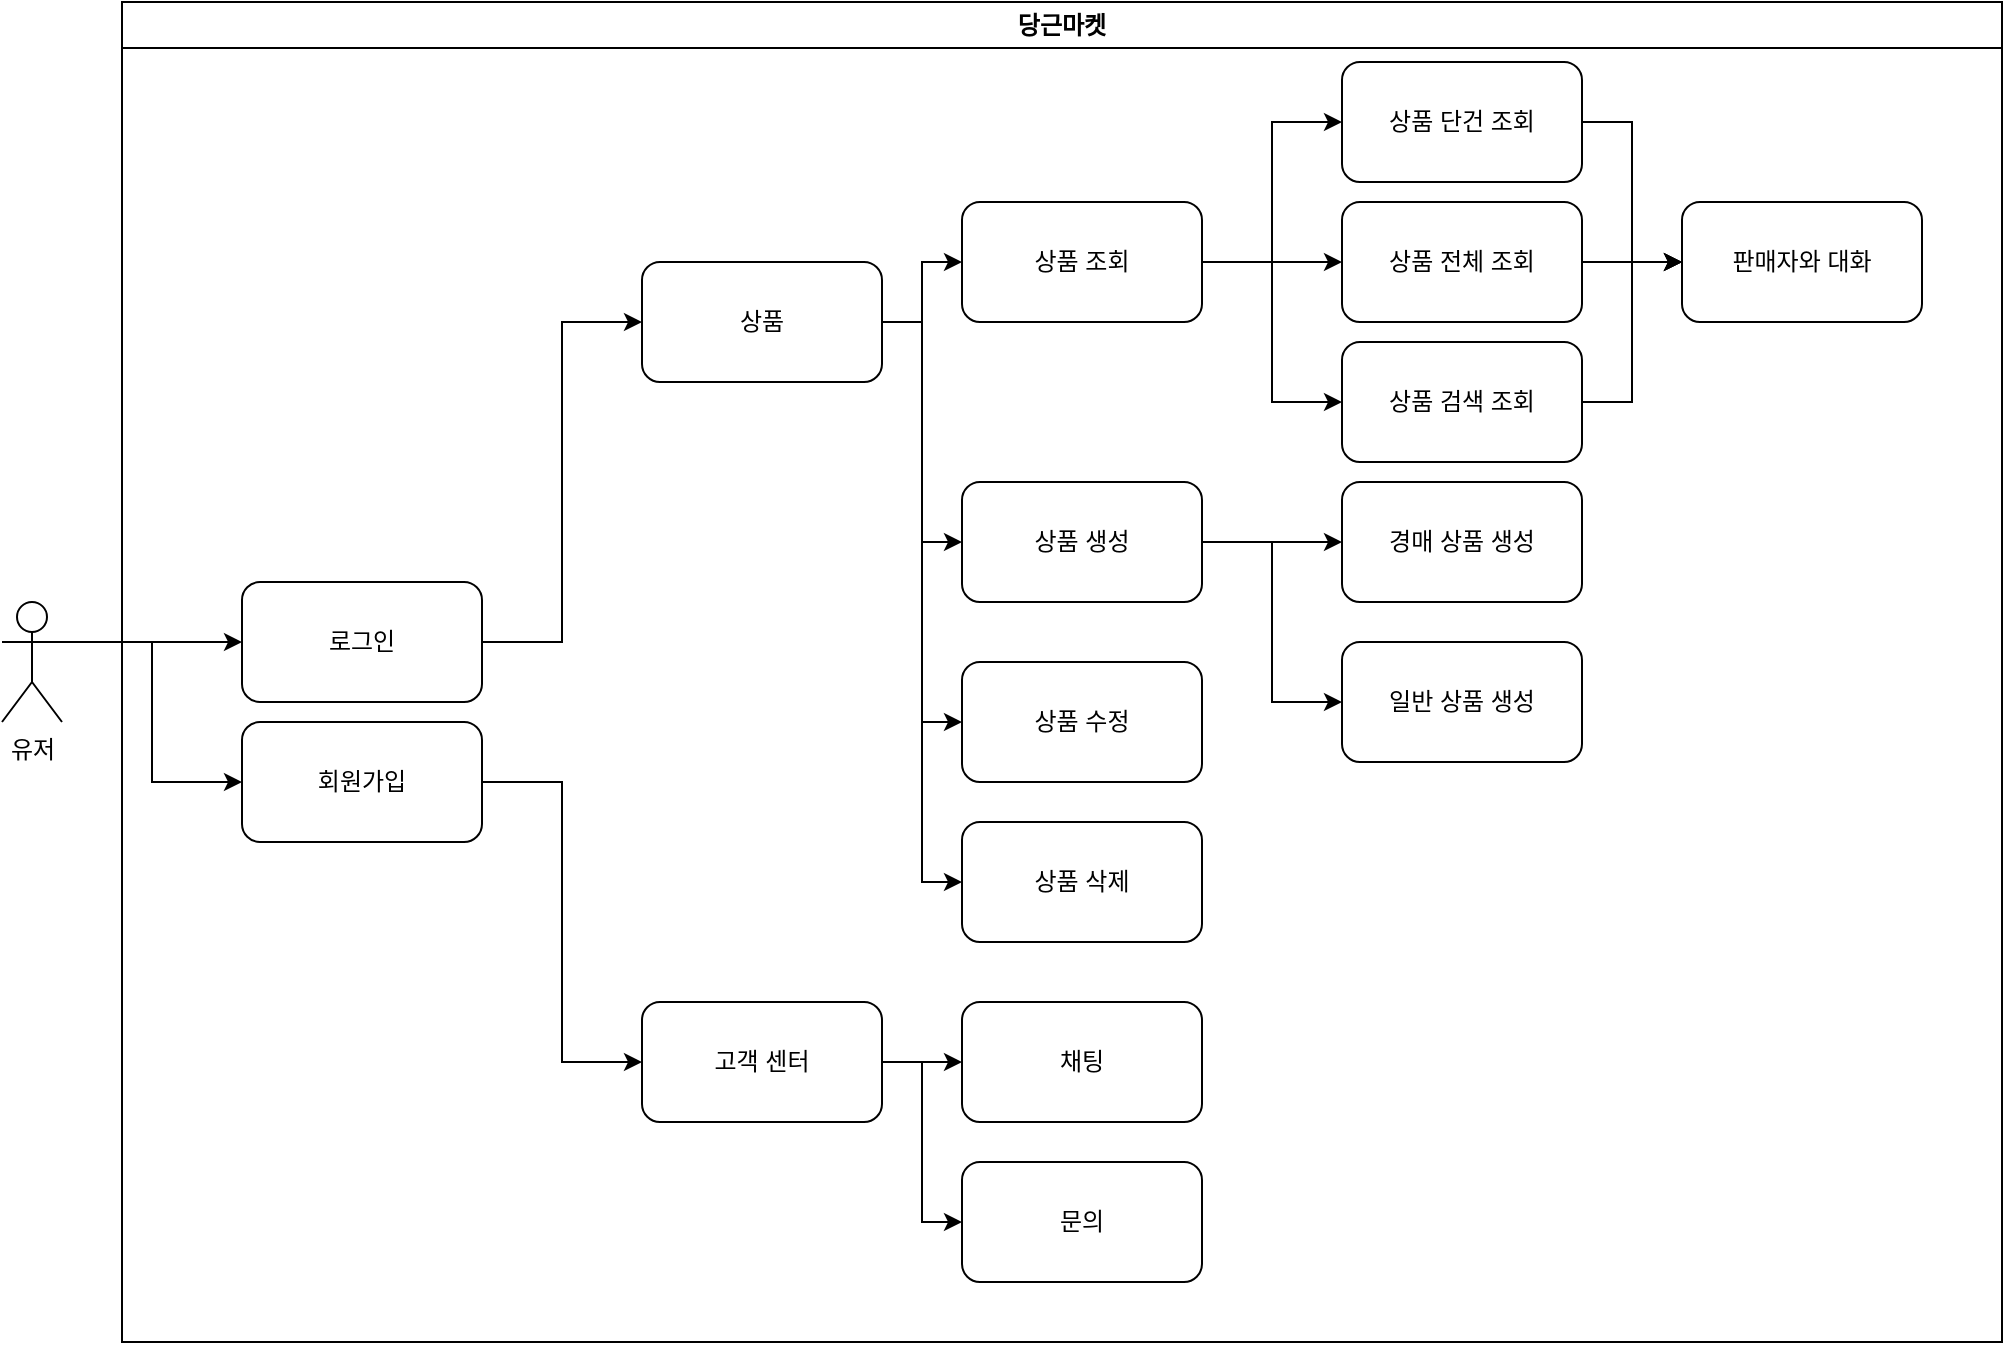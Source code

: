 <mxfile version="21.5.0" type="github">
  <diagram name="페이지-1" id="V4UKIX_Ykp5ovj9eztqy">
    <mxGraphModel dx="2261" dy="796" grid="1" gridSize="10" guides="1" tooltips="1" connect="1" arrows="1" fold="1" page="1" pageScale="1" pageWidth="827" pageHeight="1169" math="0" shadow="0">
      <root>
        <mxCell id="0" />
        <mxCell id="1" parent="0" />
        <mxCell id="_Ivw8oaos_YPIs7JbP6X-40" style="edgeStyle=orthogonalEdgeStyle;rounded=0;orthogonalLoop=1;jettySize=auto;html=1;exitX=1;exitY=0.333;exitDx=0;exitDy=0;exitPerimeter=0;entryX=0;entryY=0.5;entryDx=0;entryDy=0;" edge="1" parent="1" source="_Ivw8oaos_YPIs7JbP6X-1" target="_Ivw8oaos_YPIs7JbP6X-38">
          <mxGeometry relative="1" as="geometry" />
        </mxCell>
        <mxCell id="_Ivw8oaos_YPIs7JbP6X-41" style="edgeStyle=orthogonalEdgeStyle;rounded=0;orthogonalLoop=1;jettySize=auto;html=1;exitX=1;exitY=0.333;exitDx=0;exitDy=0;exitPerimeter=0;entryX=0;entryY=0.5;entryDx=0;entryDy=0;" edge="1" parent="1" source="_Ivw8oaos_YPIs7JbP6X-1" target="_Ivw8oaos_YPIs7JbP6X-39">
          <mxGeometry relative="1" as="geometry" />
        </mxCell>
        <mxCell id="_Ivw8oaos_YPIs7JbP6X-1" value="유저" style="shape=umlActor;verticalLabelPosition=bottom;verticalAlign=top;html=1;outlineConnect=0;" vertex="1" parent="1">
          <mxGeometry x="-60" y="320" width="30" height="60" as="geometry" />
        </mxCell>
        <mxCell id="_Ivw8oaos_YPIs7JbP6X-2" value="당근마켓" style="swimlane;whiteSpace=wrap;html=1;" vertex="1" parent="1">
          <mxGeometry y="20" width="940" height="670" as="geometry" />
        </mxCell>
        <mxCell id="_Ivw8oaos_YPIs7JbP6X-17" style="edgeStyle=orthogonalEdgeStyle;rounded=0;orthogonalLoop=1;jettySize=auto;html=1;exitX=1;exitY=0.5;exitDx=0;exitDy=0;entryX=0;entryY=0.5;entryDx=0;entryDy=0;" edge="1" parent="_Ivw8oaos_YPIs7JbP6X-2" source="_Ivw8oaos_YPIs7JbP6X-3" target="_Ivw8oaos_YPIs7JbP6X-4">
          <mxGeometry relative="1" as="geometry" />
        </mxCell>
        <mxCell id="_Ivw8oaos_YPIs7JbP6X-18" style="edgeStyle=orthogonalEdgeStyle;rounded=0;orthogonalLoop=1;jettySize=auto;html=1;exitX=1;exitY=0.5;exitDx=0;exitDy=0;entryX=0;entryY=0.5;entryDx=0;entryDy=0;" edge="1" parent="_Ivw8oaos_YPIs7JbP6X-2" source="_Ivw8oaos_YPIs7JbP6X-3" target="_Ivw8oaos_YPIs7JbP6X-5">
          <mxGeometry relative="1" as="geometry" />
        </mxCell>
        <mxCell id="_Ivw8oaos_YPIs7JbP6X-19" style="edgeStyle=orthogonalEdgeStyle;rounded=0;orthogonalLoop=1;jettySize=auto;html=1;exitX=1;exitY=0.5;exitDx=0;exitDy=0;entryX=0;entryY=0.5;entryDx=0;entryDy=0;" edge="1" parent="_Ivw8oaos_YPIs7JbP6X-2" source="_Ivw8oaos_YPIs7JbP6X-3" target="_Ivw8oaos_YPIs7JbP6X-6">
          <mxGeometry relative="1" as="geometry" />
        </mxCell>
        <mxCell id="_Ivw8oaos_YPIs7JbP6X-20" style="edgeStyle=orthogonalEdgeStyle;rounded=0;orthogonalLoop=1;jettySize=auto;html=1;exitX=1;exitY=0.5;exitDx=0;exitDy=0;entryX=0;entryY=0.5;entryDx=0;entryDy=0;" edge="1" parent="_Ivw8oaos_YPIs7JbP6X-2" source="_Ivw8oaos_YPIs7JbP6X-3" target="_Ivw8oaos_YPIs7JbP6X-7">
          <mxGeometry relative="1" as="geometry" />
        </mxCell>
        <mxCell id="_Ivw8oaos_YPIs7JbP6X-3" value="상품" style="rounded=1;whiteSpace=wrap;html=1;" vertex="1" parent="_Ivw8oaos_YPIs7JbP6X-2">
          <mxGeometry x="260" y="130" width="120" height="60" as="geometry" />
        </mxCell>
        <mxCell id="_Ivw8oaos_YPIs7JbP6X-21" style="edgeStyle=orthogonalEdgeStyle;rounded=0;orthogonalLoop=1;jettySize=auto;html=1;exitX=1;exitY=0.5;exitDx=0;exitDy=0;entryX=0;entryY=0.5;entryDx=0;entryDy=0;" edge="1" parent="_Ivw8oaos_YPIs7JbP6X-2" source="_Ivw8oaos_YPIs7JbP6X-4" target="_Ivw8oaos_YPIs7JbP6X-9">
          <mxGeometry relative="1" as="geometry" />
        </mxCell>
        <mxCell id="_Ivw8oaos_YPIs7JbP6X-23" style="edgeStyle=orthogonalEdgeStyle;rounded=0;orthogonalLoop=1;jettySize=auto;html=1;exitX=1;exitY=0.5;exitDx=0;exitDy=0;entryX=0;entryY=0.5;entryDx=0;entryDy=0;" edge="1" parent="_Ivw8oaos_YPIs7JbP6X-2" source="_Ivw8oaos_YPIs7JbP6X-4" target="_Ivw8oaos_YPIs7JbP6X-8">
          <mxGeometry relative="1" as="geometry" />
        </mxCell>
        <mxCell id="_Ivw8oaos_YPIs7JbP6X-24" style="edgeStyle=orthogonalEdgeStyle;rounded=0;orthogonalLoop=1;jettySize=auto;html=1;exitX=1;exitY=0.5;exitDx=0;exitDy=0;entryX=0;entryY=0.5;entryDx=0;entryDy=0;" edge="1" parent="_Ivw8oaos_YPIs7JbP6X-2" source="_Ivw8oaos_YPIs7JbP6X-4" target="_Ivw8oaos_YPIs7JbP6X-10">
          <mxGeometry relative="1" as="geometry" />
        </mxCell>
        <mxCell id="_Ivw8oaos_YPIs7JbP6X-4" value="상품 조회" style="rounded=1;whiteSpace=wrap;html=1;" vertex="1" parent="_Ivw8oaos_YPIs7JbP6X-2">
          <mxGeometry x="420" y="100" width="120" height="60" as="geometry" />
        </mxCell>
        <mxCell id="_Ivw8oaos_YPIs7JbP6X-36" style="edgeStyle=orthogonalEdgeStyle;rounded=0;orthogonalLoop=1;jettySize=auto;html=1;exitX=1;exitY=0.5;exitDx=0;exitDy=0;entryX=0;entryY=0.5;entryDx=0;entryDy=0;" edge="1" parent="_Ivw8oaos_YPIs7JbP6X-2" source="_Ivw8oaos_YPIs7JbP6X-5" target="_Ivw8oaos_YPIs7JbP6X-33">
          <mxGeometry relative="1" as="geometry" />
        </mxCell>
        <mxCell id="_Ivw8oaos_YPIs7JbP6X-37" style="edgeStyle=orthogonalEdgeStyle;rounded=0;orthogonalLoop=1;jettySize=auto;html=1;exitX=1;exitY=0.5;exitDx=0;exitDy=0;entryX=0;entryY=0.5;entryDx=0;entryDy=0;" edge="1" parent="_Ivw8oaos_YPIs7JbP6X-2" source="_Ivw8oaos_YPIs7JbP6X-5" target="_Ivw8oaos_YPIs7JbP6X-35">
          <mxGeometry relative="1" as="geometry" />
        </mxCell>
        <mxCell id="_Ivw8oaos_YPIs7JbP6X-5" value="상품 생성" style="rounded=1;whiteSpace=wrap;html=1;" vertex="1" parent="_Ivw8oaos_YPIs7JbP6X-2">
          <mxGeometry x="420" y="240" width="120" height="60" as="geometry" />
        </mxCell>
        <mxCell id="_Ivw8oaos_YPIs7JbP6X-6" value="상품 수정" style="rounded=1;whiteSpace=wrap;html=1;" vertex="1" parent="_Ivw8oaos_YPIs7JbP6X-2">
          <mxGeometry x="420" y="330" width="120" height="60" as="geometry" />
        </mxCell>
        <mxCell id="_Ivw8oaos_YPIs7JbP6X-7" value="상품 삭제" style="rounded=1;whiteSpace=wrap;html=1;" vertex="1" parent="_Ivw8oaos_YPIs7JbP6X-2">
          <mxGeometry x="420" y="410" width="120" height="60" as="geometry" />
        </mxCell>
        <mxCell id="_Ivw8oaos_YPIs7JbP6X-26" style="edgeStyle=orthogonalEdgeStyle;rounded=0;orthogonalLoop=1;jettySize=auto;html=1;exitX=1;exitY=0.5;exitDx=0;exitDy=0;entryX=0;entryY=0.5;entryDx=0;entryDy=0;" edge="1" parent="_Ivw8oaos_YPIs7JbP6X-2" source="_Ivw8oaos_YPIs7JbP6X-8" target="_Ivw8oaos_YPIs7JbP6X-11">
          <mxGeometry relative="1" as="geometry" />
        </mxCell>
        <mxCell id="_Ivw8oaos_YPIs7JbP6X-8" value="상품 단건 조회" style="rounded=1;whiteSpace=wrap;html=1;" vertex="1" parent="_Ivw8oaos_YPIs7JbP6X-2">
          <mxGeometry x="610" y="30" width="120" height="60" as="geometry" />
        </mxCell>
        <mxCell id="_Ivw8oaos_YPIs7JbP6X-25" style="edgeStyle=orthogonalEdgeStyle;rounded=0;orthogonalLoop=1;jettySize=auto;html=1;exitX=1;exitY=0.5;exitDx=0;exitDy=0;entryX=0;entryY=0.5;entryDx=0;entryDy=0;" edge="1" parent="_Ivw8oaos_YPIs7JbP6X-2" source="_Ivw8oaos_YPIs7JbP6X-9" target="_Ivw8oaos_YPIs7JbP6X-11">
          <mxGeometry relative="1" as="geometry" />
        </mxCell>
        <mxCell id="_Ivw8oaos_YPIs7JbP6X-9" value="상품 전체 조회" style="rounded=1;whiteSpace=wrap;html=1;" vertex="1" parent="_Ivw8oaos_YPIs7JbP6X-2">
          <mxGeometry x="610" y="100" width="120" height="60" as="geometry" />
        </mxCell>
        <mxCell id="_Ivw8oaos_YPIs7JbP6X-27" style="edgeStyle=orthogonalEdgeStyle;rounded=0;orthogonalLoop=1;jettySize=auto;html=1;exitX=1;exitY=0.5;exitDx=0;exitDy=0;entryX=0;entryY=0.5;entryDx=0;entryDy=0;" edge="1" parent="_Ivw8oaos_YPIs7JbP6X-2" source="_Ivw8oaos_YPIs7JbP6X-10" target="_Ivw8oaos_YPIs7JbP6X-11">
          <mxGeometry relative="1" as="geometry" />
        </mxCell>
        <mxCell id="_Ivw8oaos_YPIs7JbP6X-10" value="상품 검색 조회" style="rounded=1;whiteSpace=wrap;html=1;" vertex="1" parent="_Ivw8oaos_YPIs7JbP6X-2">
          <mxGeometry x="610" y="170" width="120" height="60" as="geometry" />
        </mxCell>
        <mxCell id="_Ivw8oaos_YPIs7JbP6X-11" value="판매자와 대화" style="rounded=1;whiteSpace=wrap;html=1;" vertex="1" parent="_Ivw8oaos_YPIs7JbP6X-2">
          <mxGeometry x="780" y="100" width="120" height="60" as="geometry" />
        </mxCell>
        <mxCell id="_Ivw8oaos_YPIs7JbP6X-28" style="edgeStyle=orthogonalEdgeStyle;rounded=0;orthogonalLoop=1;jettySize=auto;html=1;exitX=1;exitY=0.5;exitDx=0;exitDy=0;entryX=0;entryY=0.5;entryDx=0;entryDy=0;" edge="1" parent="_Ivw8oaos_YPIs7JbP6X-2" source="_Ivw8oaos_YPIs7JbP6X-12" target="_Ivw8oaos_YPIs7JbP6X-13">
          <mxGeometry relative="1" as="geometry" />
        </mxCell>
        <mxCell id="_Ivw8oaos_YPIs7JbP6X-29" style="edgeStyle=orthogonalEdgeStyle;rounded=0;orthogonalLoop=1;jettySize=auto;html=1;exitX=1;exitY=0.5;exitDx=0;exitDy=0;entryX=0;entryY=0.5;entryDx=0;entryDy=0;" edge="1" parent="_Ivw8oaos_YPIs7JbP6X-2" source="_Ivw8oaos_YPIs7JbP6X-12" target="_Ivw8oaos_YPIs7JbP6X-14">
          <mxGeometry relative="1" as="geometry" />
        </mxCell>
        <mxCell id="_Ivw8oaos_YPIs7JbP6X-12" value="고객 센터" style="rounded=1;whiteSpace=wrap;html=1;" vertex="1" parent="_Ivw8oaos_YPIs7JbP6X-2">
          <mxGeometry x="260" y="500" width="120" height="60" as="geometry" />
        </mxCell>
        <mxCell id="_Ivw8oaos_YPIs7JbP6X-13" value="채팅" style="rounded=1;whiteSpace=wrap;html=1;" vertex="1" parent="_Ivw8oaos_YPIs7JbP6X-2">
          <mxGeometry x="420" y="500" width="120" height="60" as="geometry" />
        </mxCell>
        <mxCell id="_Ivw8oaos_YPIs7JbP6X-14" value="문의" style="rounded=1;whiteSpace=wrap;html=1;" vertex="1" parent="_Ivw8oaos_YPIs7JbP6X-2">
          <mxGeometry x="420" y="580" width="120" height="60" as="geometry" />
        </mxCell>
        <mxCell id="_Ivw8oaos_YPIs7JbP6X-33" value="경매 상품 생성" style="rounded=1;whiteSpace=wrap;html=1;" vertex="1" parent="_Ivw8oaos_YPIs7JbP6X-2">
          <mxGeometry x="610" y="240" width="120" height="60" as="geometry" />
        </mxCell>
        <mxCell id="_Ivw8oaos_YPIs7JbP6X-35" value="일반 상품 생성" style="rounded=1;whiteSpace=wrap;html=1;" vertex="1" parent="_Ivw8oaos_YPIs7JbP6X-2">
          <mxGeometry x="610" y="320" width="120" height="60" as="geometry" />
        </mxCell>
        <mxCell id="_Ivw8oaos_YPIs7JbP6X-38" value="로그인" style="rounded=1;whiteSpace=wrap;html=1;" vertex="1" parent="_Ivw8oaos_YPIs7JbP6X-2">
          <mxGeometry x="60" y="290" width="120" height="60" as="geometry" />
        </mxCell>
        <mxCell id="_Ivw8oaos_YPIs7JbP6X-39" value="회원가입" style="rounded=1;whiteSpace=wrap;html=1;" vertex="1" parent="_Ivw8oaos_YPIs7JbP6X-2">
          <mxGeometry x="60" y="360" width="120" height="60" as="geometry" />
        </mxCell>
        <mxCell id="_Ivw8oaos_YPIs7JbP6X-15" style="edgeStyle=orthogonalEdgeStyle;rounded=0;orthogonalLoop=1;jettySize=auto;html=1;exitX=1;exitY=0.5;exitDx=0;exitDy=0;entryX=0;entryY=0.5;entryDx=0;entryDy=0;" edge="1" parent="_Ivw8oaos_YPIs7JbP6X-2" source="_Ivw8oaos_YPIs7JbP6X-38" target="_Ivw8oaos_YPIs7JbP6X-3">
          <mxGeometry relative="1" as="geometry" />
        </mxCell>
        <mxCell id="_Ivw8oaos_YPIs7JbP6X-16" style="edgeStyle=orthogonalEdgeStyle;rounded=0;orthogonalLoop=1;jettySize=auto;html=1;exitX=1;exitY=0.5;exitDx=0;exitDy=0;entryX=0;entryY=0.5;entryDx=0;entryDy=0;" edge="1" parent="_Ivw8oaos_YPIs7JbP6X-2" source="_Ivw8oaos_YPIs7JbP6X-39" target="_Ivw8oaos_YPIs7JbP6X-12">
          <mxGeometry relative="1" as="geometry" />
        </mxCell>
      </root>
    </mxGraphModel>
  </diagram>
</mxfile>

